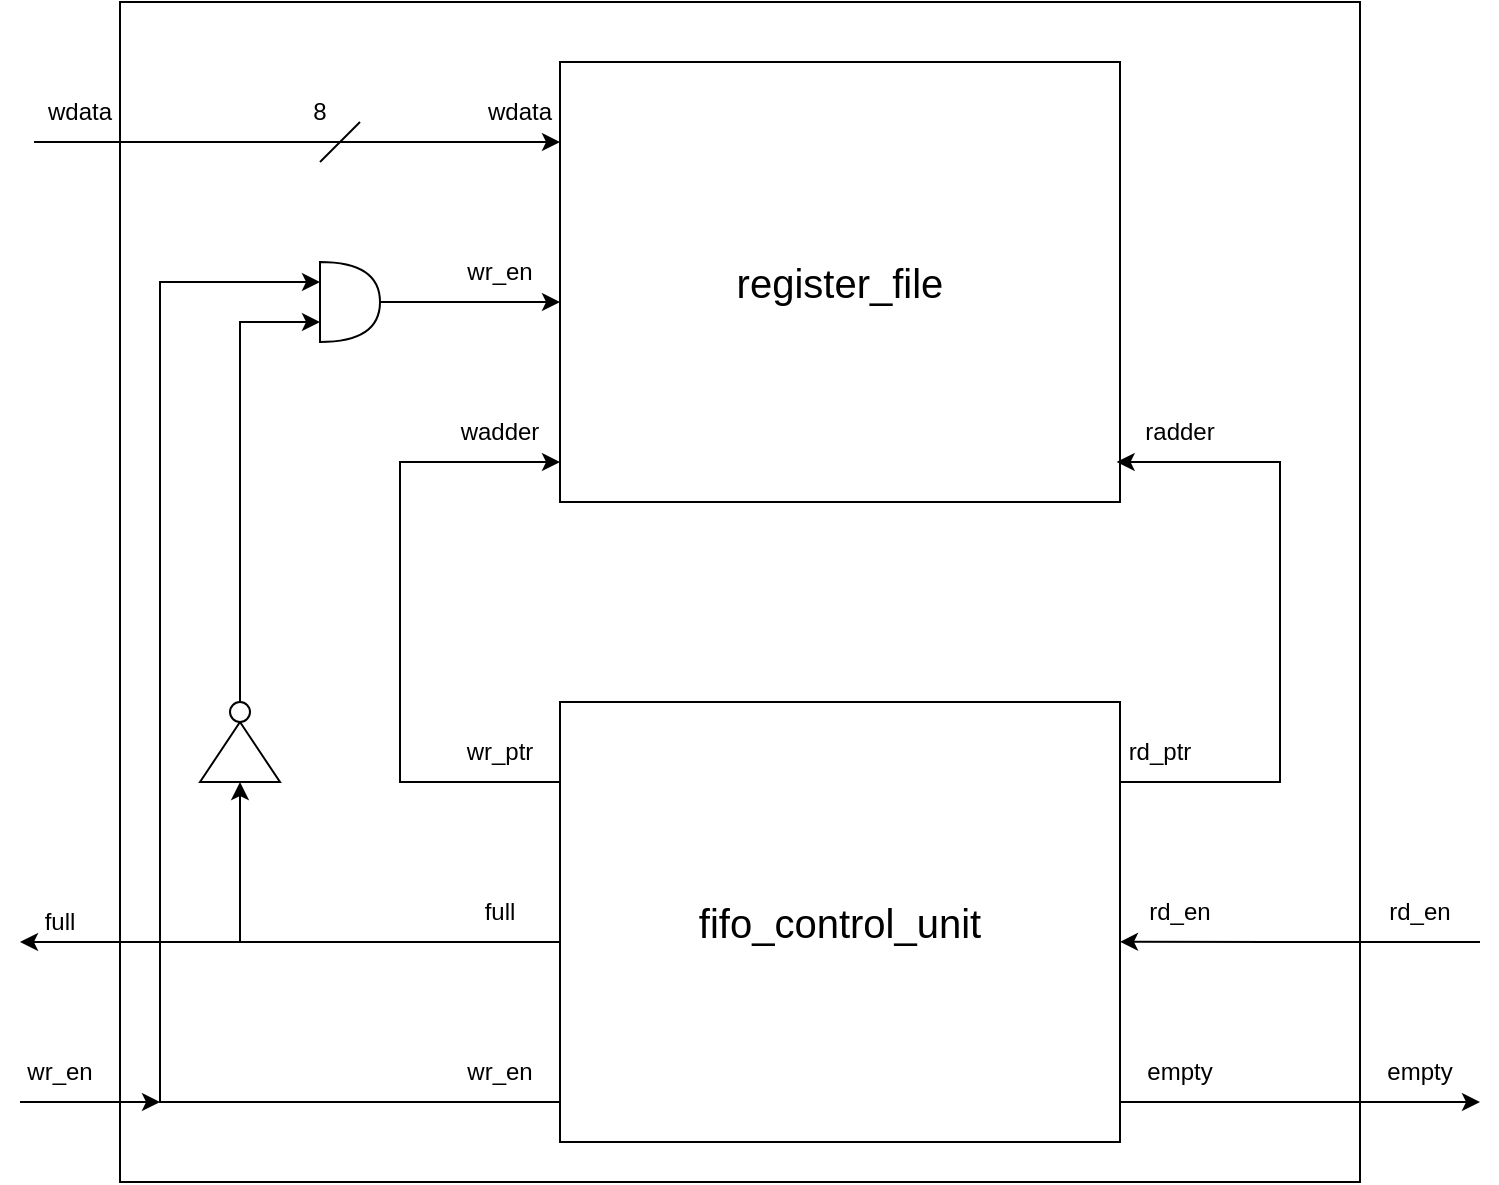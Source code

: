 <mxfile version="26.1.1">
  <diagram name="페이지-1" id="wB_G7MxAZmth2j7xp_zl">
    <mxGraphModel dx="1434" dy="772" grid="1" gridSize="10" guides="1" tooltips="1" connect="1" arrows="1" fold="1" page="1" pageScale="1" pageWidth="827" pageHeight="1169" math="0" shadow="0">
      <root>
        <mxCell id="0" />
        <mxCell id="1" parent="0" />
        <mxCell id="jGNoY_SLksFh187fW8Ak-55" value="" style="rounded=0;whiteSpace=wrap;html=1;" vertex="1" parent="1">
          <mxGeometry x="60" y="50" width="620" height="590" as="geometry" />
        </mxCell>
        <mxCell id="jGNoY_SLksFh187fW8Ak-2" value="&lt;font style=&quot;font-size: 20px;&quot;&gt;register_file&lt;/font&gt;" style="rounded=0;whiteSpace=wrap;html=1;" vertex="1" parent="1">
          <mxGeometry x="280" y="80" width="280" height="220" as="geometry" />
        </mxCell>
        <mxCell id="jGNoY_SLksFh187fW8Ak-4" value="&lt;font style=&quot;font-size: 20px;&quot;&gt;fifo_control_unit&lt;/font&gt;" style="rounded=0;whiteSpace=wrap;html=1;" vertex="1" parent="1">
          <mxGeometry x="280" y="400" width="280" height="220" as="geometry" />
        </mxCell>
        <mxCell id="jGNoY_SLksFh187fW8Ak-5" value="" style="endArrow=classic;html=1;rounded=0;exitX=0.117;exitY=1;exitDx=0;exitDy=0;exitPerimeter=0;" edge="1" parent="1" source="jGNoY_SLksFh187fW8Ak-6">
          <mxGeometry width="50" height="50" relative="1" as="geometry">
            <mxPoint x="80" y="120" as="sourcePoint" />
            <mxPoint x="280" y="120" as="targetPoint" />
          </mxGeometry>
        </mxCell>
        <mxCell id="jGNoY_SLksFh187fW8Ak-6" value="wdata" style="text;html=1;align=center;verticalAlign=middle;whiteSpace=wrap;rounded=0;" vertex="1" parent="1">
          <mxGeometry x="10" y="90" width="60" height="30" as="geometry" />
        </mxCell>
        <mxCell id="jGNoY_SLksFh187fW8Ak-7" value="wdata" style="text;html=1;align=center;verticalAlign=middle;whiteSpace=wrap;rounded=0;" vertex="1" parent="1">
          <mxGeometry x="230" y="90" width="60" height="30" as="geometry" />
        </mxCell>
        <mxCell id="jGNoY_SLksFh187fW8Ak-8" value="" style="endArrow=none;html=1;rounded=0;" edge="1" parent="1">
          <mxGeometry width="50" height="50" relative="1" as="geometry">
            <mxPoint x="160" y="130" as="sourcePoint" />
            <mxPoint x="180" y="110" as="targetPoint" />
          </mxGeometry>
        </mxCell>
        <mxCell id="jGNoY_SLksFh187fW8Ak-9" value="8" style="text;html=1;align=center;verticalAlign=middle;whiteSpace=wrap;rounded=0;" vertex="1" parent="1">
          <mxGeometry x="130" y="90" width="60" height="30" as="geometry" />
        </mxCell>
        <mxCell id="jGNoY_SLksFh187fW8Ak-12" value="" style="endArrow=classic;html=1;rounded=0;entryX=0;entryY=0.5;entryDx=0;entryDy=0;" edge="1" parent="1">
          <mxGeometry width="50" height="50" relative="1" as="geometry">
            <mxPoint x="190" y="200" as="sourcePoint" />
            <mxPoint x="280" y="200" as="targetPoint" />
          </mxGeometry>
        </mxCell>
        <mxCell id="jGNoY_SLksFh187fW8Ak-13" value="wr_en" style="text;html=1;align=center;verticalAlign=middle;whiteSpace=wrap;rounded=0;" vertex="1" parent="1">
          <mxGeometry x="220" y="170" width="60" height="30" as="geometry" />
        </mxCell>
        <mxCell id="jGNoY_SLksFh187fW8Ak-14" value="" style="endArrow=classic;html=1;rounded=0;exitX=0;exitY=0.182;exitDx=0;exitDy=0;exitPerimeter=0;" edge="1" parent="1" source="jGNoY_SLksFh187fW8Ak-4">
          <mxGeometry width="50" height="50" relative="1" as="geometry">
            <mxPoint x="200" y="440" as="sourcePoint" />
            <mxPoint x="280" y="280" as="targetPoint" />
            <Array as="points">
              <mxPoint x="200" y="440" />
              <mxPoint x="200" y="280" />
            </Array>
          </mxGeometry>
        </mxCell>
        <mxCell id="jGNoY_SLksFh187fW8Ak-15" value="wadder" style="text;html=1;align=center;verticalAlign=middle;whiteSpace=wrap;rounded=0;" vertex="1" parent="1">
          <mxGeometry x="220" y="250" width="60" height="30" as="geometry" />
        </mxCell>
        <mxCell id="jGNoY_SLksFh187fW8Ak-16" value="wr_ptr" style="text;html=1;align=center;verticalAlign=middle;whiteSpace=wrap;rounded=0;" vertex="1" parent="1">
          <mxGeometry x="220" y="410" width="60" height="30" as="geometry" />
        </mxCell>
        <mxCell id="jGNoY_SLksFh187fW8Ak-21" value="full" style="text;html=1;align=center;verticalAlign=middle;whiteSpace=wrap;rounded=0;" vertex="1" parent="1">
          <mxGeometry x="220" y="490" width="60" height="30" as="geometry" />
        </mxCell>
        <mxCell id="jGNoY_SLksFh187fW8Ak-24" value="" style="shape=or;whiteSpace=wrap;html=1;" vertex="1" parent="1">
          <mxGeometry x="160" y="180" width="30" height="40" as="geometry" />
        </mxCell>
        <mxCell id="jGNoY_SLksFh187fW8Ak-26" value="" style="endArrow=classic;html=1;rounded=0;exitX=1;exitY=1;exitDx=0;exitDy=0;entryX=0;entryY=0.5;entryDx=0;entryDy=0;" edge="1" parent="1" source="jGNoY_SLksFh187fW8Ak-21">
          <mxGeometry width="50" height="50" relative="1" as="geometry">
            <mxPoint x="275" y="520" as="sourcePoint" />
            <mxPoint x="120" y="440" as="targetPoint" />
            <Array as="points">
              <mxPoint x="120" y="520" />
            </Array>
          </mxGeometry>
        </mxCell>
        <mxCell id="jGNoY_SLksFh187fW8Ak-29" value="" style="endArrow=classic;html=1;rounded=0;exitX=-0.001;exitY=0.909;exitDx=0;exitDy=0;exitPerimeter=0;entryX=0;entryY=0.25;entryDx=0;entryDy=0;entryPerimeter=0;" edge="1" parent="1" source="jGNoY_SLksFh187fW8Ak-4" target="jGNoY_SLksFh187fW8Ak-24">
          <mxGeometry width="50" height="50" relative="1" as="geometry">
            <mxPoint x="190" y="600" as="sourcePoint" />
            <mxPoint x="80" y="190" as="targetPoint" />
            <Array as="points">
              <mxPoint x="80" y="600" />
              <mxPoint x="80" y="190" />
            </Array>
          </mxGeometry>
        </mxCell>
        <mxCell id="jGNoY_SLksFh187fW8Ak-30" value="wr_en" style="text;html=1;align=center;verticalAlign=middle;whiteSpace=wrap;rounded=0;" vertex="1" parent="1">
          <mxGeometry x="220" y="570" width="60" height="30" as="geometry" />
        </mxCell>
        <mxCell id="jGNoY_SLksFh187fW8Ak-36" value="" style="triangle;whiteSpace=wrap;html=1;direction=north;" vertex="1" parent="1">
          <mxGeometry x="100" y="410" width="40" height="30" as="geometry" />
        </mxCell>
        <mxCell id="jGNoY_SLksFh187fW8Ak-37" value="" style="ellipse;whiteSpace=wrap;html=1;aspect=fixed;" vertex="1" parent="1">
          <mxGeometry x="115" y="400" width="10" height="10" as="geometry" />
        </mxCell>
        <mxCell id="jGNoY_SLksFh187fW8Ak-39" value="" style="endArrow=classic;html=1;rounded=0;entryX=0;entryY=0.75;entryDx=0;entryDy=0;entryPerimeter=0;" edge="1" parent="1" target="jGNoY_SLksFh187fW8Ak-24">
          <mxGeometry width="50" height="50" relative="1" as="geometry">
            <mxPoint x="120" y="400" as="sourcePoint" />
            <mxPoint x="120" y="210" as="targetPoint" />
            <Array as="points">
              <mxPoint x="120" y="210" />
            </Array>
          </mxGeometry>
        </mxCell>
        <mxCell id="jGNoY_SLksFh187fW8Ak-41" value="" style="endArrow=classic;html=1;rounded=0;" edge="1" parent="1">
          <mxGeometry width="50" height="50" relative="1" as="geometry">
            <mxPoint x="120" y="520" as="sourcePoint" />
            <mxPoint x="10" y="520" as="targetPoint" />
          </mxGeometry>
        </mxCell>
        <mxCell id="jGNoY_SLksFh187fW8Ak-42" value="full" style="text;html=1;align=center;verticalAlign=middle;whiteSpace=wrap;rounded=0;" vertex="1" parent="1">
          <mxGeometry y="495" width="60" height="30" as="geometry" />
        </mxCell>
        <mxCell id="jGNoY_SLksFh187fW8Ak-44" value="" style="endArrow=classic;html=1;rounded=0;" edge="1" parent="1">
          <mxGeometry width="50" height="50" relative="1" as="geometry">
            <mxPoint x="10" y="600" as="sourcePoint" />
            <mxPoint x="80" y="600" as="targetPoint" />
          </mxGeometry>
        </mxCell>
        <mxCell id="jGNoY_SLksFh187fW8Ak-45" value="wr_en" style="text;html=1;align=center;verticalAlign=middle;whiteSpace=wrap;rounded=0;" vertex="1" parent="1">
          <mxGeometry y="570" width="60" height="30" as="geometry" />
        </mxCell>
        <mxCell id="jGNoY_SLksFh187fW8Ak-46" value="" style="endArrow=classic;html=1;rounded=0;entryX=0.994;entryY=0.909;entryDx=0;entryDy=0;entryPerimeter=0;" edge="1" parent="1" target="jGNoY_SLksFh187fW8Ak-2">
          <mxGeometry width="50" height="50" relative="1" as="geometry">
            <mxPoint x="560" y="440" as="sourcePoint" />
            <mxPoint x="640" y="280" as="targetPoint" />
            <Array as="points">
              <mxPoint x="640" y="440" />
              <mxPoint x="640" y="280" />
            </Array>
          </mxGeometry>
        </mxCell>
        <mxCell id="jGNoY_SLksFh187fW8Ak-47" value="rd_ptr" style="text;html=1;align=center;verticalAlign=middle;whiteSpace=wrap;rounded=0;" vertex="1" parent="1">
          <mxGeometry x="550" y="410" width="60" height="30" as="geometry" />
        </mxCell>
        <mxCell id="jGNoY_SLksFh187fW8Ak-48" value="radder" style="text;html=1;align=center;verticalAlign=middle;whiteSpace=wrap;rounded=0;" vertex="1" parent="1">
          <mxGeometry x="560" y="250" width="60" height="30" as="geometry" />
        </mxCell>
        <mxCell id="jGNoY_SLksFh187fW8Ak-49" value="" style="endArrow=classic;html=1;rounded=0;entryX=1;entryY=0.545;entryDx=0;entryDy=0;entryPerimeter=0;" edge="1" parent="1" target="jGNoY_SLksFh187fW8Ak-4">
          <mxGeometry width="50" height="50" relative="1" as="geometry">
            <mxPoint x="740" y="520" as="sourcePoint" />
            <mxPoint x="700" y="495" as="targetPoint" />
          </mxGeometry>
        </mxCell>
        <mxCell id="jGNoY_SLksFh187fW8Ak-50" value="rd_en" style="text;html=1;align=center;verticalAlign=middle;whiteSpace=wrap;rounded=0;" vertex="1" parent="1">
          <mxGeometry x="560" y="490" width="60" height="30" as="geometry" />
        </mxCell>
        <mxCell id="jGNoY_SLksFh187fW8Ak-51" value="rd_en" style="text;html=1;align=center;verticalAlign=middle;whiteSpace=wrap;rounded=0;" vertex="1" parent="1">
          <mxGeometry x="680" y="490" width="60" height="30" as="geometry" />
        </mxCell>
        <mxCell id="jGNoY_SLksFh187fW8Ak-52" value="" style="endArrow=classic;html=1;rounded=0;" edge="1" parent="1">
          <mxGeometry width="50" height="50" relative="1" as="geometry">
            <mxPoint x="560" y="600" as="sourcePoint" />
            <mxPoint x="740" y="600" as="targetPoint" />
          </mxGeometry>
        </mxCell>
        <mxCell id="jGNoY_SLksFh187fW8Ak-53" value="empty" style="text;html=1;align=center;verticalAlign=middle;whiteSpace=wrap;rounded=0;" vertex="1" parent="1">
          <mxGeometry x="560" y="570" width="60" height="30" as="geometry" />
        </mxCell>
        <mxCell id="jGNoY_SLksFh187fW8Ak-54" value="empty" style="text;html=1;align=center;verticalAlign=middle;whiteSpace=wrap;rounded=0;" vertex="1" parent="1">
          <mxGeometry x="680" y="570" width="60" height="30" as="geometry" />
        </mxCell>
      </root>
    </mxGraphModel>
  </diagram>
</mxfile>

